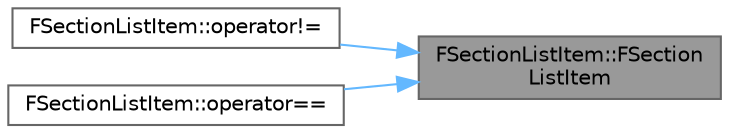 digraph "FSectionListItem::FSectionListItem"
{
 // INTERACTIVE_SVG=YES
 // LATEX_PDF_SIZE
  bgcolor="transparent";
  edge [fontname=Helvetica,fontsize=10,labelfontname=Helvetica,labelfontsize=10];
  node [fontname=Helvetica,fontsize=10,shape=box,height=0.2,width=0.4];
  rankdir="RL";
  Node1 [id="Node000001",label="FSectionListItem::FSection\lListItem",height=0.2,width=0.4,color="gray40", fillcolor="grey60", style="filled", fontcolor="black",tooltip=" "];
  Node1 -> Node2 [id="edge1_Node000001_Node000002",dir="back",color="steelblue1",style="solid",tooltip=" "];
  Node2 [id="Node000002",label="FSectionListItem::operator!=",height=0.2,width=0.4,color="grey40", fillcolor="white", style="filled",URL="$d9/d9c/structFSectionListItem.html#a016757006224ac4c3a18b3ec271d8176",tooltip=" "];
  Node1 -> Node3 [id="edge2_Node000001_Node000003",dir="back",color="steelblue1",style="solid",tooltip=" "];
  Node3 [id="Node000003",label="FSectionListItem::operator==",height=0.2,width=0.4,color="grey40", fillcolor="white", style="filled",URL="$d9/d9c/structFSectionListItem.html#abce5a68f4b75e050c272ef7ea0ef9602",tooltip=" "];
}
